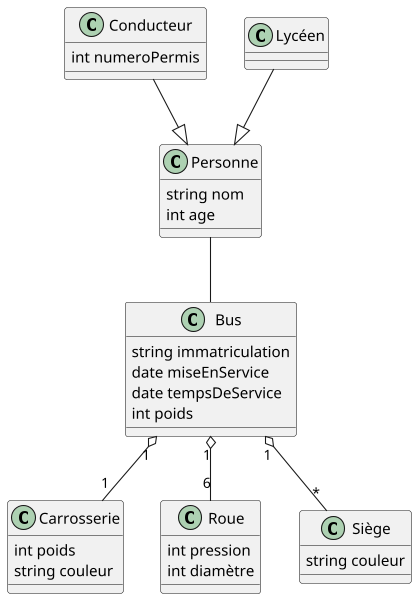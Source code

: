 @startuml transport
scale 600*600

class Bus {
  string immatriculation
  date miseEnService
  date tempsDeService
  int poids
}

class Carrosserie {
  int poids
  string couleur
}

class Roue {
  int pression
  int diamètre
}

class Siège {
  string couleur
}

class Conducteur {
  int numeroPermis
}

class Personne {
  string nom
  int age
}

class Lycéen {

}

Lycéen --|> Personne
Conducteur --|> Personne
Personne -- Bus
Bus "1" o-- "1" Carrosserie
Bus "1" o-- "6" Roue
Bus "1" o-- "*" Siège

@enduml

